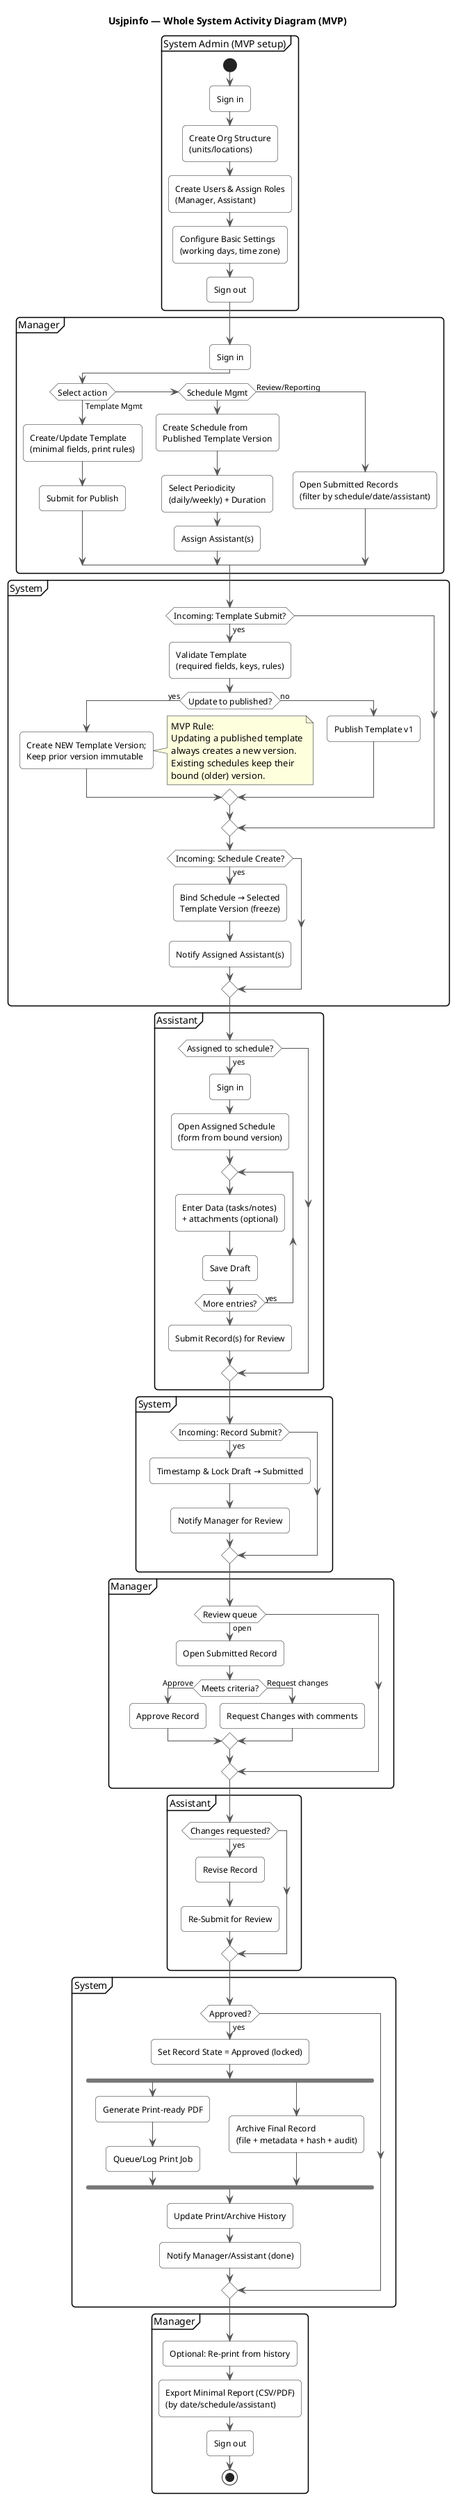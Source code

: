 @startuml
title Usjpinfo — Whole System Activity Diagram (MVP)

skinparam activity {
  BackgroundColor #FFFFFF
  BarColor #777777
  BorderColor #222222
  StartColor #222222
  EndColor #222222
  FontSize 12
}
skinparam shadowing false
skinparam ArrowColor #555555
skinparam roundcorner 10
skinparam ParticipantPadding 15
skinparam BoxPadding 10

'==========================
' Swimlanes (MVP actors)
'==========================
partition "System Admin (MVP setup)" {
  start
  :Sign in;
  :Create Org Structure\n(units/locations);
  :Create Users & Assign Roles\n(Manager, Assistant);
  :Configure Basic Settings\n(working days, time zone);
  :Sign out;
}

partition "Manager" {
  :Sign in;
  if (Select action) then (Template Mgmt)
    :Create/Update Template\n(minimal fields, print rules);
    :Submit for Publish;
  elseif (Schedule Mgmt)
    :Create Schedule from\nPublished Template Version;
    :Select Periodicity\n(daily/weekly) + Duration;
    :Assign Assistant(s);
  else (Review/Reporting)
    :Open Submitted Records\n(filter by schedule/date/assistant);
  endif
}

partition "System" {
  if (Incoming: Template Submit?) then (yes)
    :Validate Template\n(required fields, keys, rules);
    if (Update to published?) then (yes)
      :Create NEW Template Version;\nKeep prior version immutable;
      note right
        MVP Rule:
        Updating a published template
        always creates a new version.
        Existing schedules keep their
        bound (older) version.
      end note
    else (no)
      :Publish Template v1;
    endif
  endif

  if (Incoming: Schedule Create?) then (yes)
    :Bind Schedule → Selected\nTemplate Version (freeze);
    :Notify Assigned Assistant(s);
  endif
}

partition "Assistant" {
  if (Assigned to schedule?) then (yes)
    :Sign in;
    :Open Assigned Schedule\n(form from bound version);
    repeat
      :Enter Data (tasks/notes)\n+ attachments (optional);
      :Save Draft;
    repeat while (More entries?) is (yes)
    :Submit Record(s) for Review;
  endif
}

partition "System" {
  if (Incoming: Record Submit?) then (yes)
    :Timestamp & Lock Draft → Submitted;
    :Notify Manager for Review;
  endif
}

partition "Manager" {
  if (Review queue) then (open)
    :Open Submitted Record;
    if (Meets criteria?) then (Approve)
      :Approve Record;
    else (Request changes)
      :Request Changes with comments;
    endif
  endif
}

partition "Assistant" {
  if (Changes requested?) then (yes)
    :Revise Record;
    :Re-Submit for Review;
  endif
}

partition "System" {
  if (Approved?) then (yes)
    :Set Record State = Approved (locked);
    fork
      :Generate Print-ready PDF;
      :Queue/Log Print Job;
    fork again
      :Archive Final Record\n(file + metadata + hash + audit);
    end fork
    :Update Print/Archive History;
    :Notify Manager/Assistant (done);
  endif
}

partition "Manager" {
  :Optional: Re-print from history;
  :Export Minimal Report (CSV/PDF)\n(by date/schedule/assistant);
  :Sign out;
  stop
}

@enduml
